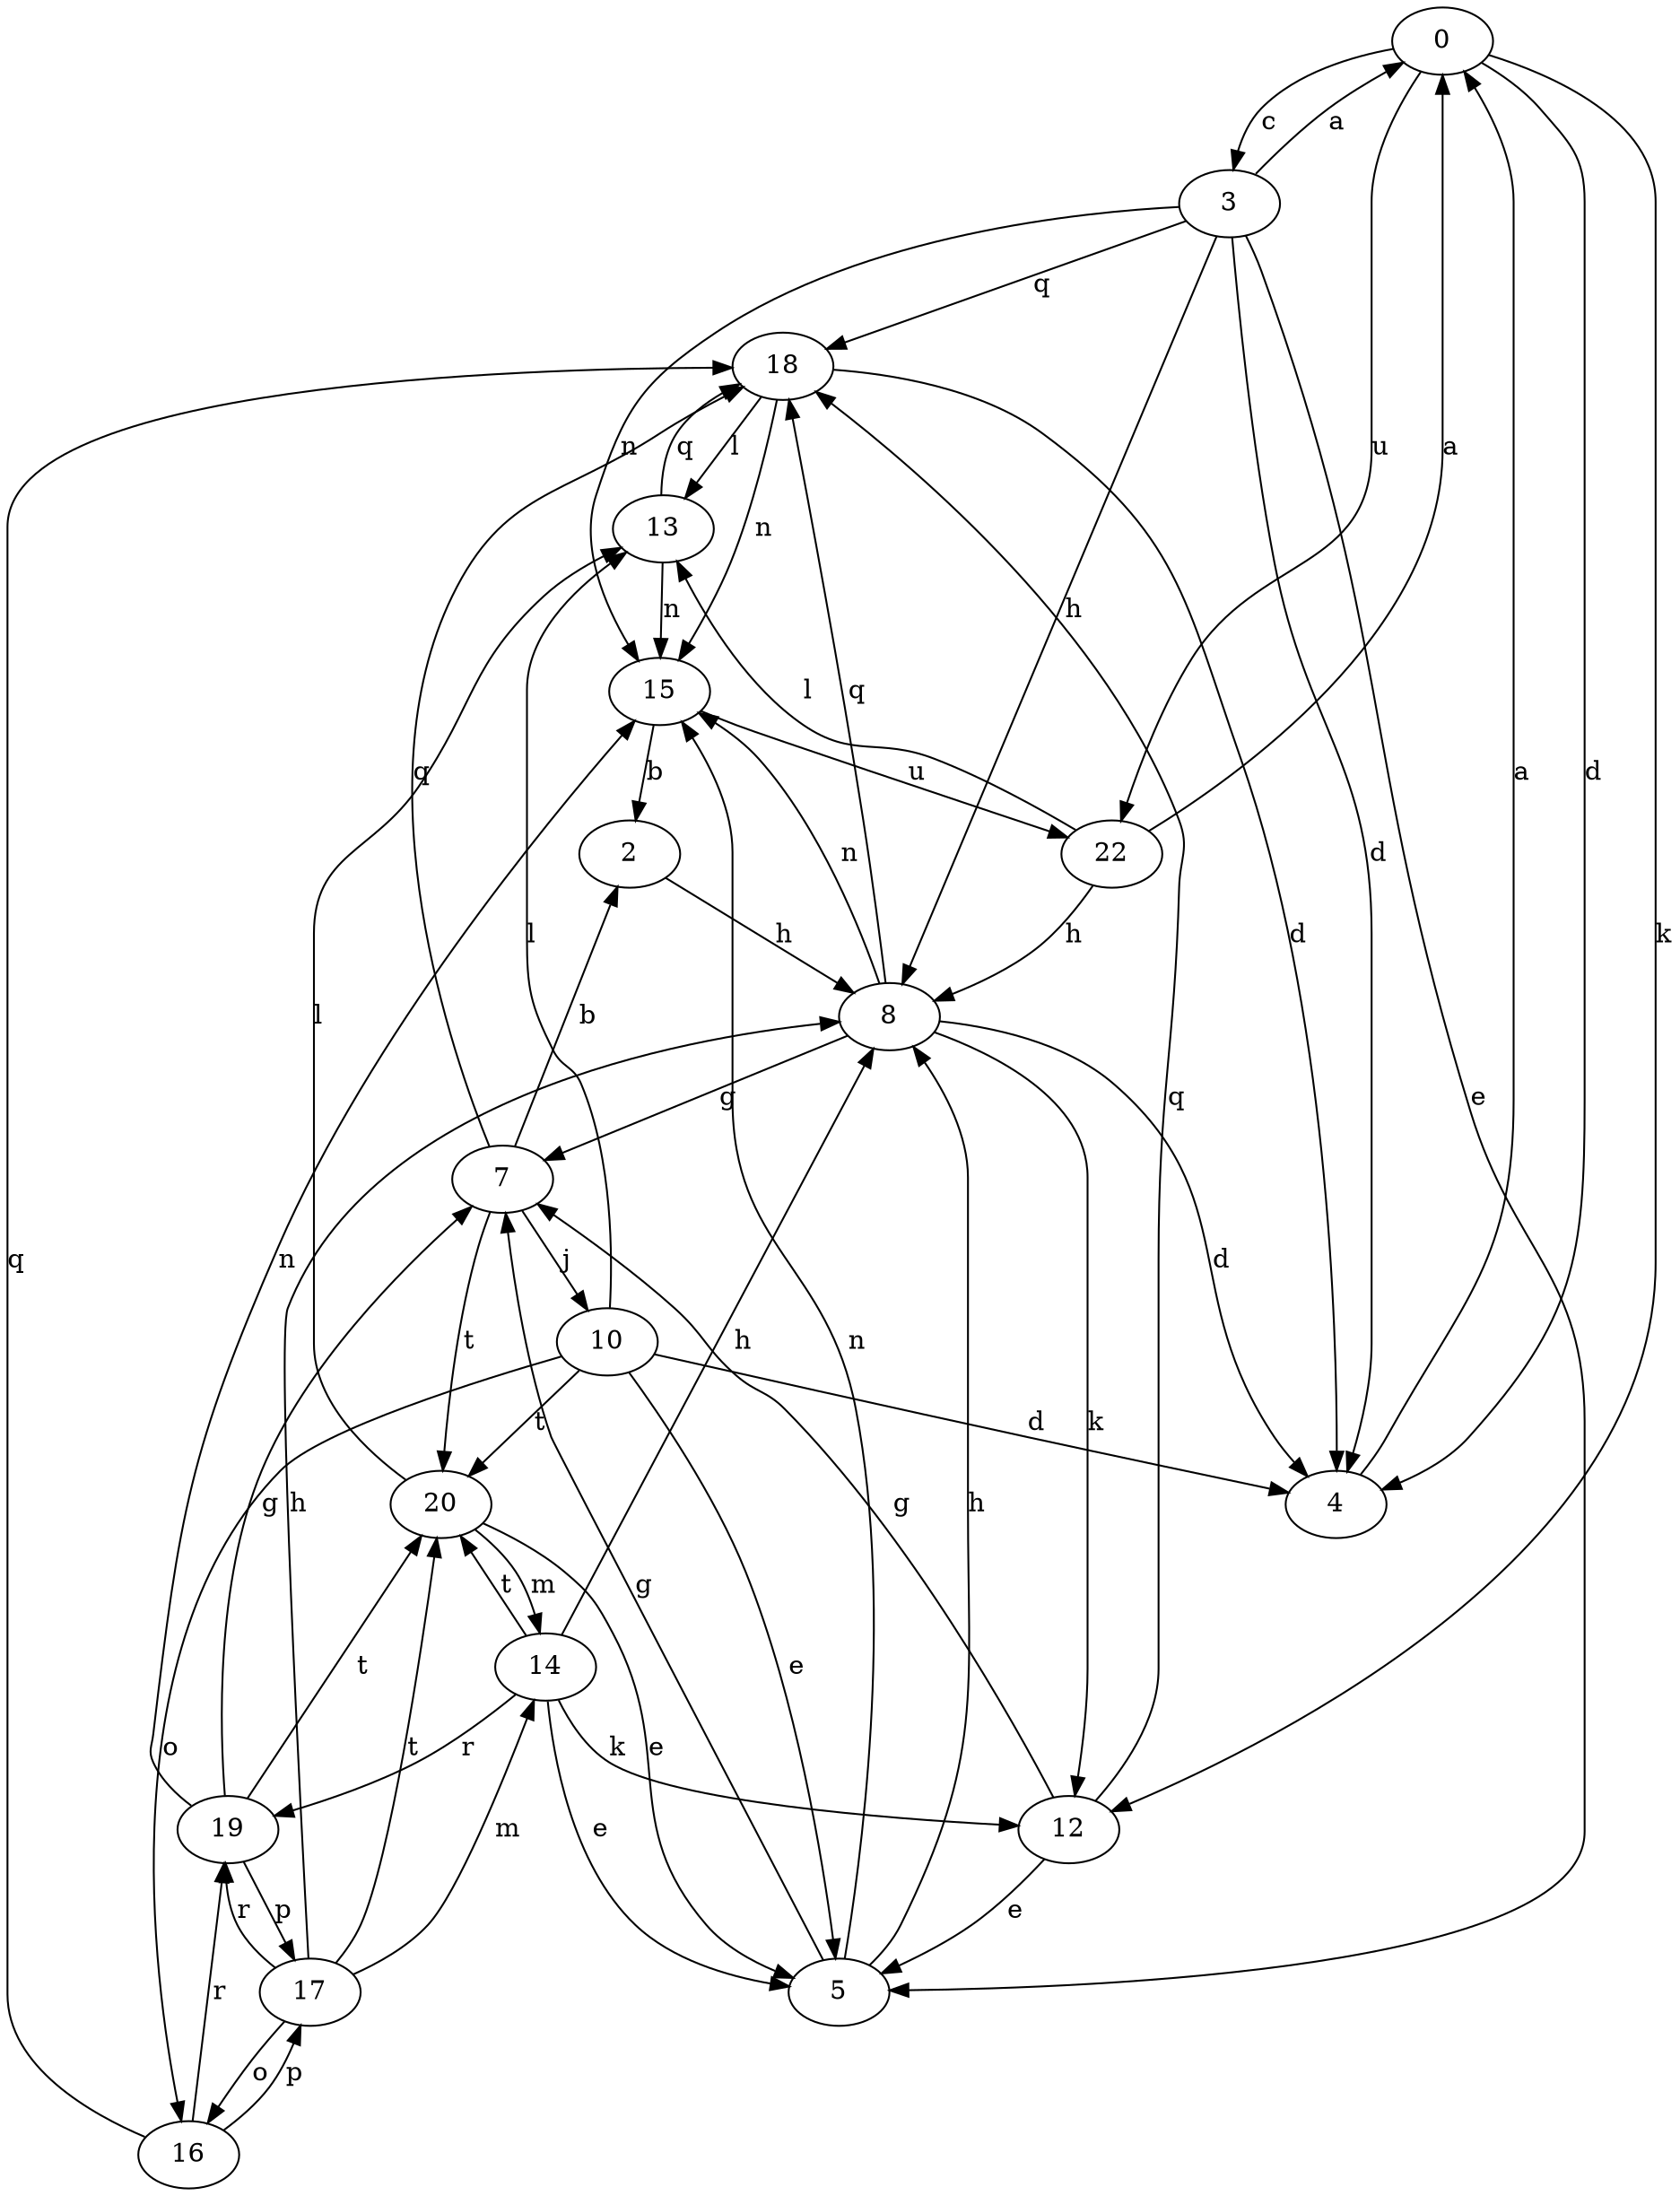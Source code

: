 strict digraph  {
0;
2;
3;
4;
5;
7;
8;
10;
12;
13;
14;
15;
16;
17;
18;
19;
20;
22;
0 -> 3  [label=c];
0 -> 4  [label=d];
0 -> 12  [label=k];
0 -> 22  [label=u];
2 -> 8  [label=h];
3 -> 0  [label=a];
3 -> 4  [label=d];
3 -> 5  [label=e];
3 -> 8  [label=h];
3 -> 15  [label=n];
3 -> 18  [label=q];
4 -> 0  [label=a];
5 -> 7  [label=g];
5 -> 8  [label=h];
5 -> 15  [label=n];
7 -> 2  [label=b];
7 -> 10  [label=j];
7 -> 18  [label=q];
7 -> 20  [label=t];
8 -> 4  [label=d];
8 -> 7  [label=g];
8 -> 12  [label=k];
8 -> 15  [label=n];
8 -> 18  [label=q];
10 -> 4  [label=d];
10 -> 5  [label=e];
10 -> 13  [label=l];
10 -> 16  [label=o];
10 -> 20  [label=t];
12 -> 5  [label=e];
12 -> 7  [label=g];
12 -> 18  [label=q];
13 -> 15  [label=n];
13 -> 18  [label=q];
14 -> 5  [label=e];
14 -> 8  [label=h];
14 -> 12  [label=k];
14 -> 19  [label=r];
14 -> 20  [label=t];
15 -> 2  [label=b];
15 -> 22  [label=u];
16 -> 17  [label=p];
16 -> 18  [label=q];
16 -> 19  [label=r];
17 -> 8  [label=h];
17 -> 14  [label=m];
17 -> 16  [label=o];
17 -> 19  [label=r];
17 -> 20  [label=t];
18 -> 4  [label=d];
18 -> 13  [label=l];
18 -> 15  [label=n];
19 -> 7  [label=g];
19 -> 15  [label=n];
19 -> 17  [label=p];
19 -> 20  [label=t];
20 -> 5  [label=e];
20 -> 13  [label=l];
20 -> 14  [label=m];
22 -> 0  [label=a];
22 -> 8  [label=h];
22 -> 13  [label=l];
}
